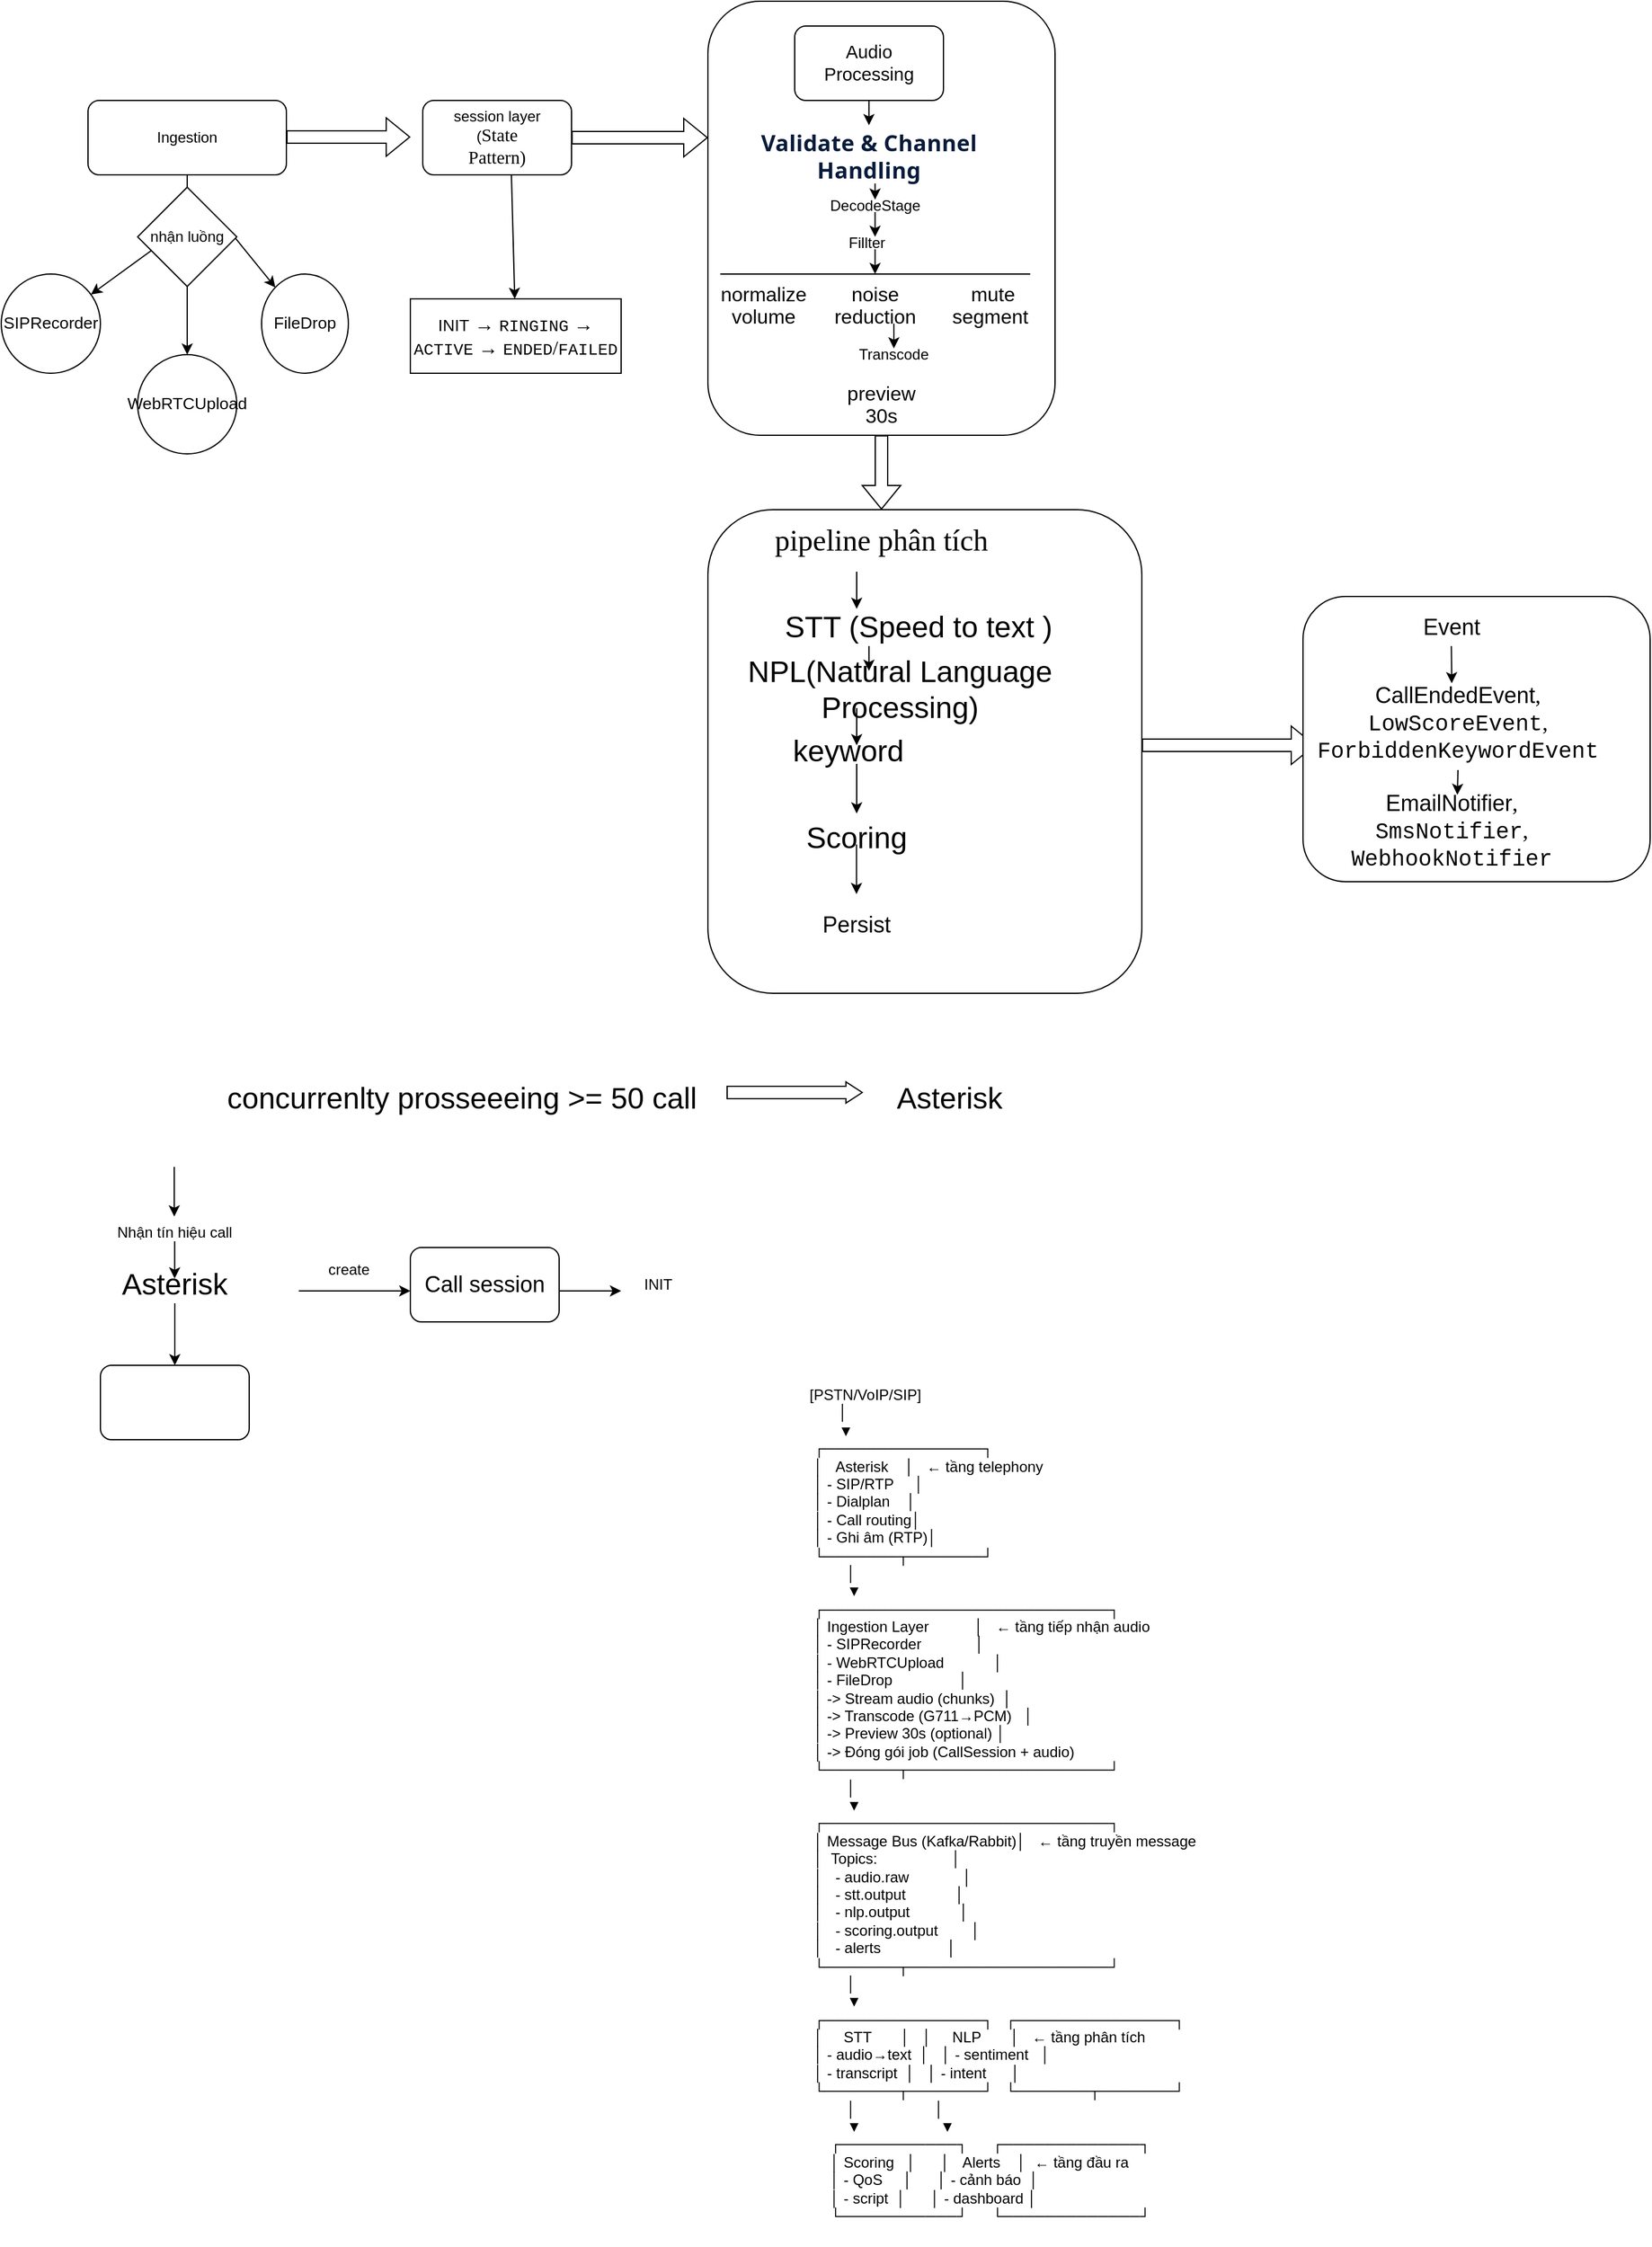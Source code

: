 <mxfile version="28.2.0">
  <diagram name="Trang-1" id="oZ52oYvjrc90oJdQxdDQ">
    <mxGraphModel dx="1066" dy="1616" grid="1" gridSize="10" guides="1" tooltips="1" connect="1" arrows="1" fold="1" page="1" pageScale="1" pageWidth="827" pageHeight="1169" math="0" shadow="0">
      <root>
        <mxCell id="0" />
        <mxCell id="1" parent="0" />
        <mxCell id="zGxczyXv4zAKZU_s1g3h-1" value="Ingestion" style="rounded=1;whiteSpace=wrap;html=1;" parent="1" vertex="1">
          <mxGeometry x="100" y="10" width="160" height="60" as="geometry" />
        </mxCell>
        <mxCell id="zGxczyXv4zAKZU_s1g3h-2" value="" style="shape=flexArrow;endArrow=classic;html=1;rounded=0;" parent="1" edge="1">
          <mxGeometry width="50" height="50" relative="1" as="geometry">
            <mxPoint x="260" y="39.5" as="sourcePoint" />
            <mxPoint x="360" y="39.5" as="targetPoint" />
          </mxGeometry>
        </mxCell>
        <mxCell id="zGxczyXv4zAKZU_s1g3h-3" value="session layer&lt;div&gt;(&lt;span style=&quot;font-family: Cambria, serif; font-size: 11pt; background-color: transparent; color: light-dark(rgb(0, 0, 0), rgb(255, 255, 255));&quot;&gt;State&lt;br/&gt;Pattern)&lt;/span&gt;&lt;/div&gt;" style="rounded=1;whiteSpace=wrap;html=1;" parent="1" vertex="1">
          <mxGeometry x="370" y="10" width="120" height="60" as="geometry" />
        </mxCell>
        <mxCell id="zGxczyXv4zAKZU_s1g3h-4" value="&lt;span style=&quot;font-size:10.0pt;line-height:107%;&lt;br/&gt;font-family:&amp;quot;Courier New&amp;quot;;mso-fareast-font-family:&amp;quot;Times New Roman&amp;quot;;mso-ansi-language:&lt;br/&gt;EN-US;mso-fareast-language:EN-US;mso-bidi-language:AR-SA&quot;&gt;SIPRecorder&lt;/span&gt;" style="ellipse;whiteSpace=wrap;html=1;" parent="1" vertex="1">
          <mxGeometry x="30" y="150" width="80" height="80" as="geometry" />
        </mxCell>
        <mxCell id="zGxczyXv4zAKZU_s1g3h-5" value="&lt;span style=&quot;font-size:10.0pt;line-height:107%;&lt;br/&gt;font-family:&amp;quot;Courier New&amp;quot;;mso-fareast-font-family:&amp;quot;Times New Roman&amp;quot;;mso-ansi-language:&lt;br/&gt;EN-US;mso-fareast-language:EN-US;mso-bidi-language:AR-SA&quot;&gt;WebRTCUpload&lt;/span&gt;" style="ellipse;whiteSpace=wrap;html=1;" parent="1" vertex="1">
          <mxGeometry x="140" y="215" width="80" height="80" as="geometry" />
        </mxCell>
        <mxCell id="zGxczyXv4zAKZU_s1g3h-6" value="&lt;span style=&quot;font-size:10.0pt;line-height:107%;&lt;br/&gt;font-family:&amp;quot;Courier New&amp;quot;;mso-fareast-font-family:&amp;quot;Times New Roman&amp;quot;;mso-ansi-language:&lt;br/&gt;EN-US;mso-fareast-language:EN-US;mso-bidi-language:AR-SA&quot;&gt;FileDrop&lt;/span&gt;" style="ellipse;whiteSpace=wrap;html=1;" parent="1" vertex="1">
          <mxGeometry x="240" y="150" width="70" height="80" as="geometry" />
        </mxCell>
        <mxCell id="zGxczyXv4zAKZU_s1g3h-7" value="" style="endArrow=classic;html=1;rounded=0;exitX=0.925;exitY=0.438;exitDx=0;exitDy=0;exitPerimeter=0;" parent="1" source="zGxczyXv4zAKZU_s1g3h-11" target="zGxczyXv4zAKZU_s1g3h-6" edge="1">
          <mxGeometry width="50" height="50" relative="1" as="geometry">
            <mxPoint x="210" y="110" as="sourcePoint" />
            <mxPoint x="260" y="60" as="targetPoint" />
          </mxGeometry>
        </mxCell>
        <mxCell id="zGxczyXv4zAKZU_s1g3h-9" value="" style="endArrow=classic;html=1;rounded=0;exitX=0.5;exitY=1;exitDx=0;exitDy=0;entryX=0.5;entryY=0;entryDx=0;entryDy=0;" parent="1" target="zGxczyXv4zAKZU_s1g3h-5" edge="1">
          <mxGeometry width="50" height="50" relative="1" as="geometry">
            <mxPoint x="180" y="70" as="sourcePoint" />
            <mxPoint x="160" y="190" as="targetPoint" />
          </mxGeometry>
        </mxCell>
        <mxCell id="zGxczyXv4zAKZU_s1g3h-10" value="" style="endArrow=classic;html=1;rounded=0;" parent="1" target="zGxczyXv4zAKZU_s1g3h-4" edge="1">
          <mxGeometry width="50" height="50" relative="1" as="geometry">
            <mxPoint x="180" y="110" as="sourcePoint" />
            <mxPoint x="160" y="110" as="targetPoint" />
          </mxGeometry>
        </mxCell>
        <mxCell id="zGxczyXv4zAKZU_s1g3h-11" value="nhận luồng" style="rhombus;whiteSpace=wrap;html=1;" parent="1" vertex="1">
          <mxGeometry x="140" y="80" width="80" height="80" as="geometry" />
        </mxCell>
        <mxCell id="zGxczyXv4zAKZU_s1g3h-12" value="" style="shape=flexArrow;endArrow=classic;html=1;rounded=0;exitX=1;exitY=0.5;exitDx=0;exitDy=0;" parent="1" source="zGxczyXv4zAKZU_s1g3h-3" edge="1">
          <mxGeometry width="50" height="50" relative="1" as="geometry">
            <mxPoint x="530" y="80" as="sourcePoint" />
            <mxPoint x="600" y="40" as="targetPoint" />
          </mxGeometry>
        </mxCell>
        <mxCell id="zGxczyXv4zAKZU_s1g3h-13" value="" style="rounded=1;whiteSpace=wrap;html=1;" parent="1" vertex="1">
          <mxGeometry x="600" y="-70" width="280" height="350" as="geometry" />
        </mxCell>
        <mxCell id="zGxczyXv4zAKZU_s1g3h-15" value="&lt;span style=&quot;font-size: 14.667px;&quot;&gt;Audio&lt;/span&gt;&lt;br style=&quot;font-size: 14.667px;&quot;&gt;&lt;span style=&quot;font-size: 14.667px;&quot;&gt;Processing&lt;/span&gt;" style="rounded=1;whiteSpace=wrap;html=1;" parent="1" vertex="1">
          <mxGeometry x="670" y="-50" width="120" height="60" as="geometry" />
        </mxCell>
        <mxCell id="zGxczyXv4zAKZU_s1g3h-18" value="DecodeStage" style="text;html=1;align=center;verticalAlign=middle;whiteSpace=wrap;rounded=0;" parent="1" vertex="1">
          <mxGeometry x="705" y="80" width="60" height="30" as="geometry" />
        </mxCell>
        <mxCell id="zGxczyXv4zAKZU_s1g3h-19" value="" style="endArrow=classic;html=1;rounded=0;" parent="1" edge="1">
          <mxGeometry width="50" height="50" relative="1" as="geometry">
            <mxPoint x="734.83" y="70" as="sourcePoint" />
            <mxPoint x="734.83" y="90" as="targetPoint" />
          </mxGeometry>
        </mxCell>
        <mxCell id="zGxczyXv4zAKZU_s1g3h-20" value="Fillter&amp;nbsp;" style="text;html=1;align=center;verticalAlign=middle;whiteSpace=wrap;rounded=0;" parent="1" vertex="1">
          <mxGeometry x="700" y="110" width="60" height="30" as="geometry" />
        </mxCell>
        <mxCell id="zGxczyXv4zAKZU_s1g3h-21" value="" style="endArrow=classic;html=1;rounded=0;" parent="1" edge="1">
          <mxGeometry width="50" height="50" relative="1" as="geometry">
            <mxPoint x="734.83" y="100" as="sourcePoint" />
            <mxPoint x="734.83" y="120" as="targetPoint" />
          </mxGeometry>
        </mxCell>
        <mxCell id="zGxczyXv4zAKZU_s1g3h-22" value="&lt;span style=&quot;font-size:12.0pt;line-height:107%;&lt;br/&gt;font-family:&amp;quot;Times New Roman&amp;quot;,serif;mso-fareast-font-family:&amp;quot;Times New Roman&amp;quot;;&lt;br/&gt;mso-ansi-language:EN-US;mso-fareast-language:EN-US;mso-bidi-language:AR-SA&quot;&gt;normalize&lt;br/&gt;volume&lt;/span&gt;" style="text;html=1;align=center;verticalAlign=middle;whiteSpace=wrap;rounded=0;" parent="1" vertex="1">
          <mxGeometry x="615" y="160" width="60" height="30" as="geometry" />
        </mxCell>
        <mxCell id="zGxczyXv4zAKZU_s1g3h-23" value="&lt;span style=&quot;font-size:12.0pt;line-height:107%;&lt;br/&gt;font-family:&amp;quot;Times New Roman&amp;quot;,serif;mso-fareast-font-family:&amp;quot;Times New Roman&amp;quot;;&lt;br/&gt;mso-ansi-language:EN-US;mso-fareast-language:EN-US;mso-bidi-language:AR-SA&quot;&gt;noise reduction&lt;/span&gt;" style="text;html=1;align=center;verticalAlign=middle;whiteSpace=wrap;rounded=0;" parent="1" vertex="1">
          <mxGeometry x="705" y="160" width="60" height="30" as="geometry" />
        </mxCell>
        <mxCell id="zGxczyXv4zAKZU_s1g3h-24" value="&lt;span style=&quot;font-size:12.0pt;line-height:107%;&lt;br/&gt;font-family:&amp;quot;Times New Roman&amp;quot;,serif;mso-fareast-font-family:&amp;quot;Times New Roman&amp;quot;;&lt;br/&gt;mso-ansi-language:EN-US;mso-fareast-language:EN-US;mso-bidi-language:AR-SA&quot;&gt;mute&lt;br/&gt;segment&amp;nbsp;&lt;/span&gt;" style="text;html=1;align=center;verticalAlign=middle;whiteSpace=wrap;rounded=0;" parent="1" vertex="1">
          <mxGeometry x="800" y="160" width="60" height="30" as="geometry" />
        </mxCell>
        <mxCell id="zGxczyXv4zAKZU_s1g3h-25" value="" style="endArrow=classic;html=1;rounded=0;" parent="1" edge="1">
          <mxGeometry width="50" height="50" relative="1" as="geometry">
            <mxPoint x="734.83" y="130" as="sourcePoint" />
            <mxPoint x="734.83" y="150" as="targetPoint" />
          </mxGeometry>
        </mxCell>
        <mxCell id="zGxczyXv4zAKZU_s1g3h-27" value="" style="endArrow=none;html=1;rounded=0;" parent="1" edge="1">
          <mxGeometry width="50" height="50" relative="1" as="geometry">
            <mxPoint x="610" y="150" as="sourcePoint" />
            <mxPoint x="860" y="150" as="targetPoint" />
          </mxGeometry>
        </mxCell>
        <mxCell id="zGxczyXv4zAKZU_s1g3h-29" value="" style="endArrow=classic;html=1;rounded=0;" parent="1" edge="1">
          <mxGeometry width="50" height="50" relative="1" as="geometry">
            <mxPoint x="750" y="190" as="sourcePoint" />
            <mxPoint x="750" y="210" as="targetPoint" />
          </mxGeometry>
        </mxCell>
        <mxCell id="zGxczyXv4zAKZU_s1g3h-30" value="Transcode" style="text;html=1;align=center;verticalAlign=middle;whiteSpace=wrap;rounded=0;" parent="1" vertex="1">
          <mxGeometry x="720" y="200" width="60" height="30" as="geometry" />
        </mxCell>
        <mxCell id="zGxczyXv4zAKZU_s1g3h-32" value="&lt;span style=&quot;font-size: 12pt; line-height: 107%;&quot;&gt;preview&lt;br&gt;30s&lt;/span&gt;" style="text;html=1;align=center;verticalAlign=middle;whiteSpace=wrap;rounded=0;" parent="1" vertex="1">
          <mxGeometry x="710" y="240" width="60" height="30" as="geometry" />
        </mxCell>
        <mxCell id="zGxczyXv4zAKZU_s1g3h-33" value="" style="shape=flexArrow;endArrow=classic;html=1;rounded=0;exitX=0.5;exitY=1;exitDx=0;exitDy=0;" parent="1" source="zGxczyXv4zAKZU_s1g3h-13" edge="1">
          <mxGeometry width="50" height="50" relative="1" as="geometry">
            <mxPoint x="700" y="370" as="sourcePoint" />
            <mxPoint x="740" y="340" as="targetPoint" />
          </mxGeometry>
        </mxCell>
        <mxCell id="zGxczyXv4zAKZU_s1g3h-34" value="" style="rounded=1;whiteSpace=wrap;html=1;" parent="1" vertex="1">
          <mxGeometry x="600" y="340" width="350" height="390" as="geometry" />
        </mxCell>
        <mxCell id="zGxczyXv4zAKZU_s1g3h-35" value="&lt;div&gt;&lt;font style=&quot;font-size: 24px;&quot; face=&quot;Times New Roman, serif&quot;&gt;pipeline phân tích&lt;/font&gt;&lt;/div&gt;" style="text;html=1;align=center;verticalAlign=middle;whiteSpace=wrap;rounded=0;" parent="1" vertex="1">
          <mxGeometry x="650" y="340" width="180" height="50" as="geometry" />
        </mxCell>
        <mxCell id="zGxczyXv4zAKZU_s1g3h-36" value="" style="endArrow=classic;html=1;rounded=0;" parent="1" edge="1">
          <mxGeometry width="50" height="50" relative="1" as="geometry">
            <mxPoint x="720" y="390" as="sourcePoint" />
            <mxPoint x="720" y="420" as="targetPoint" />
          </mxGeometry>
        </mxCell>
        <mxCell id="zGxczyXv4zAKZU_s1g3h-37" value="&lt;font style=&quot;font-size: 24px;&quot;&gt;STT (Speed to text )&lt;/font&gt;" style="text;html=1;align=center;verticalAlign=middle;whiteSpace=wrap;rounded=0;" parent="1" vertex="1">
          <mxGeometry x="660" y="420" width="220" height="30" as="geometry" />
        </mxCell>
        <mxCell id="zGxczyXv4zAKZU_s1g3h-38" value="" style="endArrow=classic;html=1;rounded=0;" parent="1" edge="1">
          <mxGeometry width="50" height="50" relative="1" as="geometry">
            <mxPoint x="729.89" y="450" as="sourcePoint" />
            <mxPoint x="729.89" y="470" as="targetPoint" />
          </mxGeometry>
        </mxCell>
        <mxCell id="zGxczyXv4zAKZU_s1g3h-39" value="&lt;font style=&quot;font-size: 24px;&quot;&gt;NPL(Natural Language Processing)&lt;/font&gt;" style="text;html=1;align=center;verticalAlign=middle;whiteSpace=wrap;rounded=0;" parent="1" vertex="1">
          <mxGeometry x="580" y="470" width="350" height="30" as="geometry" />
        </mxCell>
        <mxCell id="zGxczyXv4zAKZU_s1g3h-41" value="" style="endArrow=classic;html=1;rounded=0;" parent="1" edge="1">
          <mxGeometry width="50" height="50" relative="1" as="geometry">
            <mxPoint x="720" y="500" as="sourcePoint" />
            <mxPoint x="720" y="530" as="targetPoint" />
          </mxGeometry>
        </mxCell>
        <mxCell id="zGxczyXv4zAKZU_s1g3h-42" value="&lt;font style=&quot;font-size: 24px;&quot;&gt;keyword&amp;nbsp;&amp;nbsp;&lt;/font&gt;" style="text;html=1;align=center;verticalAlign=middle;whiteSpace=wrap;rounded=0;" parent="1" vertex="1">
          <mxGeometry x="690" y="520" width="60" height="30" as="geometry" />
        </mxCell>
        <mxCell id="zGxczyXv4zAKZU_s1g3h-43" value="" style="endArrow=classic;html=1;rounded=0;" parent="1" edge="1">
          <mxGeometry width="50" height="50" relative="1" as="geometry">
            <mxPoint x="720" y="545" as="sourcePoint" />
            <mxPoint x="720" y="585" as="targetPoint" />
          </mxGeometry>
        </mxCell>
        <mxCell id="zGxczyXv4zAKZU_s1g3h-44" value="&lt;font style=&quot;font-size: 24px;&quot;&gt;Scoring&lt;/font&gt;" style="text;html=1;align=center;verticalAlign=middle;whiteSpace=wrap;rounded=0;" parent="1" vertex="1">
          <mxGeometry x="690" y="590" width="60" height="30" as="geometry" />
        </mxCell>
        <mxCell id="zGxczyXv4zAKZU_s1g3h-45" value="" style="endArrow=classic;html=1;rounded=0;" parent="1" edge="1">
          <mxGeometry width="50" height="50" relative="1" as="geometry">
            <mxPoint x="719.83" y="610" as="sourcePoint" />
            <mxPoint x="719.83" y="650" as="targetPoint" />
          </mxGeometry>
        </mxCell>
        <mxCell id="zGxczyXv4zAKZU_s1g3h-46" value="&lt;font style=&quot;font-size: 18px;&quot;&gt;Persist&lt;/font&gt;" style="text;html=1;align=center;verticalAlign=middle;whiteSpace=wrap;rounded=0;" parent="1" vertex="1">
          <mxGeometry x="690" y="660" width="60" height="30" as="geometry" />
        </mxCell>
        <mxCell id="XSoXdX0b8qnvbSrApE6H-1" value="" style="shape=flexArrow;endArrow=classic;html=1;rounded=0;" parent="1" edge="1">
          <mxGeometry width="50" height="50" relative="1" as="geometry">
            <mxPoint x="950" y="530" as="sourcePoint" />
            <mxPoint x="1090" y="530" as="targetPoint" />
          </mxGeometry>
        </mxCell>
        <mxCell id="XSoXdX0b8qnvbSrApE6H-2" value="" style="rounded=1;whiteSpace=wrap;html=1;" parent="1" vertex="1">
          <mxGeometry x="1080" y="410" width="280" height="230" as="geometry" />
        </mxCell>
        <mxCell id="XSoXdX0b8qnvbSrApE6H-4" value="&lt;font style=&quot;font-size: 18px;&quot;&gt;Event&lt;/font&gt;" style="text;html=1;align=center;verticalAlign=middle;whiteSpace=wrap;rounded=0;" parent="1" vertex="1">
          <mxGeometry x="1165" y="420" width="70" height="30" as="geometry" />
        </mxCell>
        <mxCell id="XSoXdX0b8qnvbSrApE6H-5" value="" style="endArrow=classic;html=1;rounded=0;" parent="1" edge="1">
          <mxGeometry width="50" height="50" relative="1" as="geometry">
            <mxPoint x="1199.66" y="450" as="sourcePoint" />
            <mxPoint x="1200" y="480" as="targetPoint" />
          </mxGeometry>
        </mxCell>
        <mxCell id="XSoXdX0b8qnvbSrApE6H-6" value="&lt;br&gt;&lt;font style=&quot;font-size: 18px;&quot;&gt;&lt;span style=&quot;line-height: 107%;&quot;&gt;CallEndedEvent&lt;/span&gt;&lt;span style=&quot;line-height: 107%; font-family: &amp;quot;Times New Roman&amp;quot;, serif;&quot;&gt;, &lt;/span&gt;&lt;span style=&quot;font-family: &amp;quot;Courier New&amp;quot;;&quot;&gt;LowScoreEvent&lt;/span&gt;&lt;span style=&quot;line-height: 107%; font-family: &amp;quot;Times New Roman&amp;quot;, serif;&quot;&gt;, &lt;/span&gt;&lt;span style=&quot;font-family: &amp;quot;Courier New&amp;quot;;&quot;&gt;ForbiddenKeywordEvent&lt;/span&gt;&lt;br&gt;&lt;/font&gt;&lt;br&gt;&lt;div&gt;&lt;br/&gt;&lt;/div&gt;" style="text;html=1;align=center;verticalAlign=middle;whiteSpace=wrap;rounded=0;" parent="1" vertex="1">
          <mxGeometry x="1120" y="500" width="170" height="40" as="geometry" />
        </mxCell>
        <mxCell id="XSoXdX0b8qnvbSrApE6H-7" value="" style="endArrow=classic;html=1;rounded=0;" parent="1" edge="1">
          <mxGeometry width="50" height="50" relative="1" as="geometry">
            <mxPoint x="1205" y="550" as="sourcePoint" />
            <mxPoint x="1204.5" y="570" as="targetPoint" />
          </mxGeometry>
        </mxCell>
        <mxCell id="XSoXdX0b8qnvbSrApE6H-8" value="&lt;font style=&quot;font-size: 18px;&quot;&gt;&lt;span style=&quot;line-height: 107%;&quot;&gt;EmailNotifier&lt;/span&gt;&lt;span style=&quot;line-height: 107%; font-family: &amp;quot;Times New Roman&amp;quot;, serif;&quot;&gt;, &lt;/span&gt;&lt;span style=&quot;font-family: &amp;quot;Courier New&amp;quot;;&quot;&gt;SmsNotifier&lt;/span&gt;&lt;span style=&quot;line-height: 107%; font-family: &amp;quot;Times New Roman&amp;quot;, serif;&quot;&gt;, &lt;/span&gt;&lt;span style=&quot;font-family: &amp;quot;Courier New&amp;quot;;&quot;&gt;WebhookNotifier&lt;/span&gt;&lt;/font&gt;" style="text;html=1;align=center;verticalAlign=middle;whiteSpace=wrap;rounded=0;" parent="1" vertex="1">
          <mxGeometry x="1100" y="585" width="200" height="30" as="geometry" />
        </mxCell>
        <mxCell id="XSoXdX0b8qnvbSrApE6H-9" value="&lt;span style=&quot;font-size:10.0pt;line-height:107%;&lt;br/&gt;font-family:&amp;quot;Courier New&amp;quot;;mso-fareast-font-family:&amp;quot;Times New Roman&amp;quot;;mso-ansi-language:&lt;br/&gt;EN-US;mso-fareast-language:EN-US;mso-bidi-language:AR-SA&quot;&gt;INIT&lt;/span&gt;&lt;span style=&quot;font-size:12.0pt;line-height:107%;font-family:&amp;quot;Times New Roman&amp;quot;,serif;&lt;br/&gt;mso-fareast-font-family:&amp;quot;Times New Roman&amp;quot;;mso-ansi-language:EN-US;mso-fareast-language:&lt;br/&gt;EN-US;mso-bidi-language:AR-SA&quot;&gt; → &lt;/span&gt;&lt;span style=&quot;font-size:10.0pt;&lt;br/&gt;line-height:107%;font-family:&amp;quot;Courier New&amp;quot;;mso-fareast-font-family:&amp;quot;Times New Roman&amp;quot;;&lt;br/&gt;mso-ansi-language:EN-US;mso-fareast-language:EN-US;mso-bidi-language:AR-SA&quot;&gt;RINGING&lt;/span&gt;&lt;span style=&quot;font-size:12.0pt;line-height:107%;font-family:&amp;quot;Times New Roman&amp;quot;,serif;&lt;br/&gt;mso-fareast-font-family:&amp;quot;Times New Roman&amp;quot;;mso-ansi-language:EN-US;mso-fareast-language:&lt;br/&gt;EN-US;mso-bidi-language:AR-SA&quot;&gt; → &lt;/span&gt;&lt;span style=&quot;font-size:10.0pt;&lt;br/&gt;line-height:107%;font-family:&amp;quot;Courier New&amp;quot;;mso-fareast-font-family:&amp;quot;Times New Roman&amp;quot;;&lt;br/&gt;mso-ansi-language:EN-US;mso-fareast-language:EN-US;mso-bidi-language:AR-SA&quot;&gt;ACTIVE&lt;/span&gt;&lt;span style=&quot;font-size:12.0pt;line-height:107%;font-family:&amp;quot;Times New Roman&amp;quot;,serif;&lt;br/&gt;mso-fareast-font-family:&amp;quot;Times New Roman&amp;quot;;mso-ansi-language:EN-US;mso-fareast-language:&lt;br/&gt;EN-US;mso-bidi-language:AR-SA&quot;&gt; → &lt;/span&gt;&lt;span style=&quot;font-size:10.0pt;&lt;br/&gt;line-height:107%;font-family:&amp;quot;Courier New&amp;quot;;mso-fareast-font-family:&amp;quot;Times New Roman&amp;quot;;&lt;br/&gt;mso-ansi-language:EN-US;mso-fareast-language:EN-US;mso-bidi-language:AR-SA&quot;&gt;ENDED&lt;/span&gt;&lt;span style=&quot;font-size:12.0pt;line-height:107%;font-family:&amp;quot;Times New Roman&amp;quot;,serif;&lt;br/&gt;mso-fareast-font-family:&amp;quot;Times New Roman&amp;quot;;mso-ansi-language:EN-US;mso-fareast-language:&lt;br/&gt;EN-US;mso-bidi-language:AR-SA&quot;&gt;/&lt;/span&gt;&lt;span style=&quot;font-size:10.0pt;&lt;br/&gt;line-height:107%;font-family:&amp;quot;Courier New&amp;quot;;mso-fareast-font-family:&amp;quot;Times New Roman&amp;quot;;&lt;br/&gt;mso-ansi-language:EN-US;mso-fareast-language:EN-US;mso-bidi-language:AR-SA&quot;&gt;FAILED&lt;/span&gt;" style="rounded=0;whiteSpace=wrap;html=1;" parent="1" vertex="1">
          <mxGeometry x="360" y="170" width="170" height="60" as="geometry" />
        </mxCell>
        <mxCell id="XSoXdX0b8qnvbSrApE6H-10" value="" style="endArrow=classic;html=1;rounded=0;exitX=0.596;exitY=1.008;exitDx=0;exitDy=0;exitPerimeter=0;" parent="1" source="zGxczyXv4zAKZU_s1g3h-3" target="XSoXdX0b8qnvbSrApE6H-9" edge="1">
          <mxGeometry width="50" height="50" relative="1" as="geometry">
            <mxPoint x="390" y="140" as="sourcePoint" />
            <mxPoint x="440" y="90" as="targetPoint" />
          </mxGeometry>
        </mxCell>
        <mxCell id="XSoXdX0b8qnvbSrApE6H-11" value="&lt;font style=&quot;font-size: 24px;&quot;&gt;concurrenlty prosseeeing &amp;gt;= 50 call&amp;nbsp;&lt;/font&gt;" style="text;html=1;align=center;verticalAlign=middle;whiteSpace=wrap;rounded=0;" parent="1" vertex="1">
          <mxGeometry x="210" y="800" width="390" height="30" as="geometry" />
        </mxCell>
        <mxCell id="XSoXdX0b8qnvbSrApE6H-12" value="" style="shape=flexArrow;endArrow=classic;html=1;rounded=0;endWidth=6.154;endSize=4.062;" parent="1" edge="1">
          <mxGeometry width="50" height="50" relative="1" as="geometry">
            <mxPoint x="615" y="810" as="sourcePoint" />
            <mxPoint x="725" y="810" as="targetPoint" />
          </mxGeometry>
        </mxCell>
        <mxCell id="XSoXdX0b8qnvbSrApE6H-13" value="&lt;font style=&quot;font-size: 24px;&quot;&gt;Asterisk&lt;/font&gt;" style="text;html=1;align=center;verticalAlign=middle;whiteSpace=wrap;rounded=0;" parent="1" vertex="1">
          <mxGeometry x="765" y="800" width="60" height="30" as="geometry" />
        </mxCell>
        <mxCell id="XSoXdX0b8qnvbSrApE6H-14" value="&lt;span style=&quot;color: rgb(8, 27, 58); font-family: SegoeuiPc, &amp;quot;Segoe UI&amp;quot;, &amp;quot;San Francisco&amp;quot;, &amp;quot;Helvetica Neue&amp;quot;, Helvetica, &amp;quot;Lucida Grande&amp;quot;, Roboto, Ubuntu, Tahoma, &amp;quot;Microsoft Sans Serif&amp;quot;, Arial, sans-serif; letter-spacing: 0.2px; text-align: start; white-space-collapse: preserve; background-color: rgb(255, 255, 255);&quot;&gt;&lt;b style=&quot;&quot;&gt;&lt;font style=&quot;font-size: 18px;&quot;&gt;Validate &amp;amp; Channel Handling&lt;/font&gt;&lt;/b&gt;&lt;/span&gt;" style="text;html=1;align=center;verticalAlign=middle;whiteSpace=wrap;rounded=0;" parent="1" vertex="1">
          <mxGeometry x="640" y="40" width="180" height="30" as="geometry" />
        </mxCell>
        <mxCell id="XSoXdX0b8qnvbSrApE6H-15" value="" style="endArrow=classic;html=1;rounded=0;" parent="1" edge="1">
          <mxGeometry width="50" height="50" relative="1" as="geometry">
            <mxPoint x="729.88" y="10" as="sourcePoint" />
            <mxPoint x="729.88" y="30" as="targetPoint" />
          </mxGeometry>
        </mxCell>
        <mxCell id="XSoXdX0b8qnvbSrApE6H-17" value="&lt;span style=&quot;font-size: 24px;&quot;&gt;Asterisk&lt;/span&gt;" style="text;html=1;align=center;verticalAlign=middle;whiteSpace=wrap;rounded=0;" parent="1" vertex="1">
          <mxGeometry x="70" y="950" width="200" height="30" as="geometry" />
        </mxCell>
        <mxCell id="XSoXdX0b8qnvbSrApE6H-18" value="" style="endArrow=classic;html=1;rounded=0;" parent="1" edge="1">
          <mxGeometry width="50" height="50" relative="1" as="geometry">
            <mxPoint x="270" y="970" as="sourcePoint" />
            <mxPoint x="360" y="970" as="targetPoint" />
          </mxGeometry>
        </mxCell>
        <mxCell id="XSoXdX0b8qnvbSrApE6H-19" value="&lt;font style=&quot;font-size: 18px;&quot;&gt;Call session&lt;/font&gt;" style="rounded=1;whiteSpace=wrap;html=1;" parent="1" vertex="1">
          <mxGeometry x="360" y="935" width="120" height="60" as="geometry" />
        </mxCell>
        <mxCell id="XSoXdX0b8qnvbSrApE6H-20" value="create" style="text;html=1;align=center;verticalAlign=middle;resizable=0;points=[];autosize=1;strokeColor=none;fillColor=none;" parent="1" vertex="1">
          <mxGeometry x="280" y="938" width="60" height="30" as="geometry" />
        </mxCell>
        <mxCell id="FCq3Fmyx5i0fTkOlm-Q0-1" value="" style="rounded=1;whiteSpace=wrap;html=1;" vertex="1" parent="1">
          <mxGeometry x="110" y="1030" width="120" height="60" as="geometry" />
        </mxCell>
        <mxCell id="FCq3Fmyx5i0fTkOlm-Q0-2" value="" style="endArrow=classic;html=1;rounded=0;entryX=0.5;entryY=0;entryDx=0;entryDy=0;" edge="1" parent="1" target="FCq3Fmyx5i0fTkOlm-Q0-1">
          <mxGeometry width="50" height="50" relative="1" as="geometry">
            <mxPoint x="170" y="980" as="sourcePoint" />
            <mxPoint x="220" y="930" as="targetPoint" />
          </mxGeometry>
        </mxCell>
        <mxCell id="FCq3Fmyx5i0fTkOlm-Q0-3" value="" style="endArrow=classic;html=1;rounded=0;" edge="1" parent="1">
          <mxGeometry width="50" height="50" relative="1" as="geometry">
            <mxPoint x="169.57" y="870" as="sourcePoint" />
            <mxPoint x="169.57" y="910" as="targetPoint" />
          </mxGeometry>
        </mxCell>
        <mxCell id="FCq3Fmyx5i0fTkOlm-Q0-4" value="Nhận tín hiệu call" style="text;html=1;align=center;verticalAlign=middle;whiteSpace=wrap;rounded=0;" vertex="1" parent="1">
          <mxGeometry x="120" y="908" width="100" height="30" as="geometry" />
        </mxCell>
        <mxCell id="FCq3Fmyx5i0fTkOlm-Q0-5" value="" style="endArrow=classic;html=1;rounded=0;" edge="1" parent="1">
          <mxGeometry width="50" height="50" relative="1" as="geometry">
            <mxPoint x="169.88" y="930" as="sourcePoint" />
            <mxPoint x="169.88" y="960" as="targetPoint" />
          </mxGeometry>
        </mxCell>
        <mxCell id="FCq3Fmyx5i0fTkOlm-Q0-6" value="" style="endArrow=classic;html=1;rounded=0;" edge="1" parent="1">
          <mxGeometry width="50" height="50" relative="1" as="geometry">
            <mxPoint x="480" y="970" as="sourcePoint" />
            <mxPoint x="530" y="970" as="targetPoint" />
          </mxGeometry>
        </mxCell>
        <mxCell id="FCq3Fmyx5i0fTkOlm-Q0-8" value="INIT" style="text;html=1;align=center;verticalAlign=middle;whiteSpace=wrap;rounded=0;" vertex="1" parent="1">
          <mxGeometry x="530" y="950" width="60" height="30" as="geometry" />
        </mxCell>
        <UserObject label="[PSTN/VoIP/SIP] &#xa;       │&#xa;       ▼&#xa; ┌───────────────┐&#xa; │   Asterisk    │   ← tầng telephony&#xa; │ - SIP/RTP     │&#xa; │ - Dialplan    │&#xa; │ - Call routing│&#xa; │ - Ghi âm (RTP)│&#xa; └───────┬───────┘&#xa;         │&#xa;         ▼&#xa; ┌───────────────────────────┐&#xa; │ Ingestion Layer           │   ← tầng tiếp nhận audio&#xa; │ - SIPRecorder             │&#xa; │ - WebRTCUpload            │&#xa; │ - FileDrop                │&#xa; │ -&gt; Stream audio (chunks)  │&#xa; │ -&gt; Transcode (G711→PCM)   │&#xa; │ -&gt; Preview 30s (optional) │&#xa; │ -&gt; Đóng gói job (CallSession + audio) &#xa; └───────┬───────────────────┘&#xa;         │&#xa;         ▼&#xa; ┌───────────────────────────┐&#xa; │ Message Bus (Kafka/Rabbit)│   ← tầng truyền message&#xa; │  Topics:                  │&#xa; │   - audio.raw             │&#xa; │   - stt.output            │&#xa; │   - nlp.output            │&#xa; │   - scoring.output        │&#xa; │   - alerts                │&#xa; └───────┬───────────────────┘&#xa;         │&#xa;         ▼&#xa; ┌───────────────┐   ┌───────────────┐&#xa; │     STT       │   │     NLP       │   ← tầng phân tích&#xa; │ - audio→text  │   │ - sentiment   │&#xa; │ - transcript  │   │ - intent      │&#xa; └───────┬───────┘   └───────┬───────┘&#xa;         │                   │&#xa;         ▼                   ▼&#xa;     ┌───────────┐      ┌─────────────┐&#xa;     │ Scoring   │      │   Alerts    │  ← tầng đầu ra&#xa;     │ - QoS     │      │ - cảnh báo  │&#xa;     │ - script  │      │ - dashboard │&#xa;     └───────────┘      └─────────────┘" link="[PSTN/VoIP/SIP] &#xa;       │&#xa;       ▼&#xa; ┌───────────────┐&#xa; │   Asterisk    │   ← tầng telephony&#xa; │ - SIP/RTP     │&#xa; │ - Dialplan    │&#xa; │ - Call routing│&#xa; │ - Ghi âm (RTP)│&#xa; └───────┬───────┘&#xa;         │&#xa;         ▼&#xa; ┌───────────────────────────┐&#xa; │ Ingestion Layer           │   ← tầng tiếp nhận audio&#xa; │ - SIPRecorder             │&#xa; │ - WebRTCUpload            │&#xa; │ - FileDrop                │&#xa; │ -&gt; Stream audio (chunks)  │&#xa; │ -&gt; Transcode (G711→PCM)   │&#xa; │ -&gt; Preview 30s (optional) │&#xa; │ -&gt; Đóng gói job (CallSession + audio) &#xa; └───────┬───────────────────┘&#xa;         │&#xa;         ▼&#xa; ┌───────────────────────────┐&#xa; │ Message Bus (Kafka/Rabbit)│   ← tầng truyền message&#xa; │  Topics:                  │&#xa; │   - audio.raw             │&#xa; │   - stt.output            │&#xa; │   - nlp.output            │&#xa; │   - scoring.output        │&#xa; │   - alerts                │&#xa; └───────┬───────────────────┘&#xa;         │&#xa;         ▼&#xa; ┌───────────────┐   ┌───────────────┐&#xa; │     STT       │   │     NLP       │   ← tầng phân tích&#xa; │ - audio→text  │   │ - sentiment   │&#xa; │ - transcript  │   │ - intent      │&#xa; └───────┬───────┘   └───────┬───────┘&#xa;         │                   │&#xa;         ▼                   ▼&#xa;     ┌───────────┐      ┌─────────────┐&#xa;     │ Scoring   │      │   Alerts    │  ← tầng đầu ra&#xa;     │ - QoS     │      │ - cảnh báo  │&#xa;     │ - script  │      │ - dashboard │&#xa;     └───────────┘      └─────────────┘" id="FCq3Fmyx5i0fTkOlm-Q0-9">
          <mxCell style="text;whiteSpace=wrap;" vertex="1" parent="1">
            <mxGeometry x="680" y="1040" width="350" height="700" as="geometry" />
          </mxCell>
        </UserObject>
      </root>
    </mxGraphModel>
  </diagram>
</mxfile>

